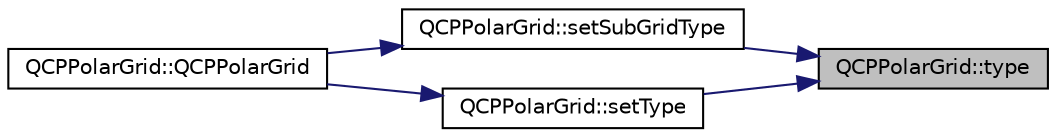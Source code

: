 digraph "QCPPolarGrid::type"
{
 // LATEX_PDF_SIZE
  edge [fontname="Helvetica",fontsize="10",labelfontname="Helvetica",labelfontsize="10"];
  node [fontname="Helvetica",fontsize="10",shape=record];
  rankdir="RL";
  Node1 [label="QCPPolarGrid::type",height=0.2,width=0.4,color="black", fillcolor="grey75", style="filled", fontcolor="black",tooltip=" "];
  Node1 -> Node2 [dir="back",color="midnightblue",fontsize="10",style="solid",fontname="Helvetica"];
  Node2 [label="QCPPolarGrid::setSubGridType",height=0.2,width=0.4,color="black", fillcolor="white", style="filled",URL="$classQCPPolarGrid.html#a92daeff4ec132b60e5a30ee58dd36c53",tooltip=" "];
  Node2 -> Node3 [dir="back",color="midnightblue",fontsize="10",style="solid",fontname="Helvetica"];
  Node3 [label="QCPPolarGrid::QCPPolarGrid",height=0.2,width=0.4,color="black", fillcolor="white", style="filled",URL="$classQCPPolarGrid.html#a013aac4264fd5e00c5c39f2e426d3b31",tooltip=" "];
  Node1 -> Node4 [dir="back",color="midnightblue",fontsize="10",style="solid",fontname="Helvetica"];
  Node4 [label="QCPPolarGrid::setType",height=0.2,width=0.4,color="black", fillcolor="white", style="filled",URL="$classQCPPolarGrid.html#a3cfa8889817de9f5b81b2a478b0b5b99",tooltip=" "];
  Node4 -> Node3 [dir="back",color="midnightblue",fontsize="10",style="solid",fontname="Helvetica"];
}
